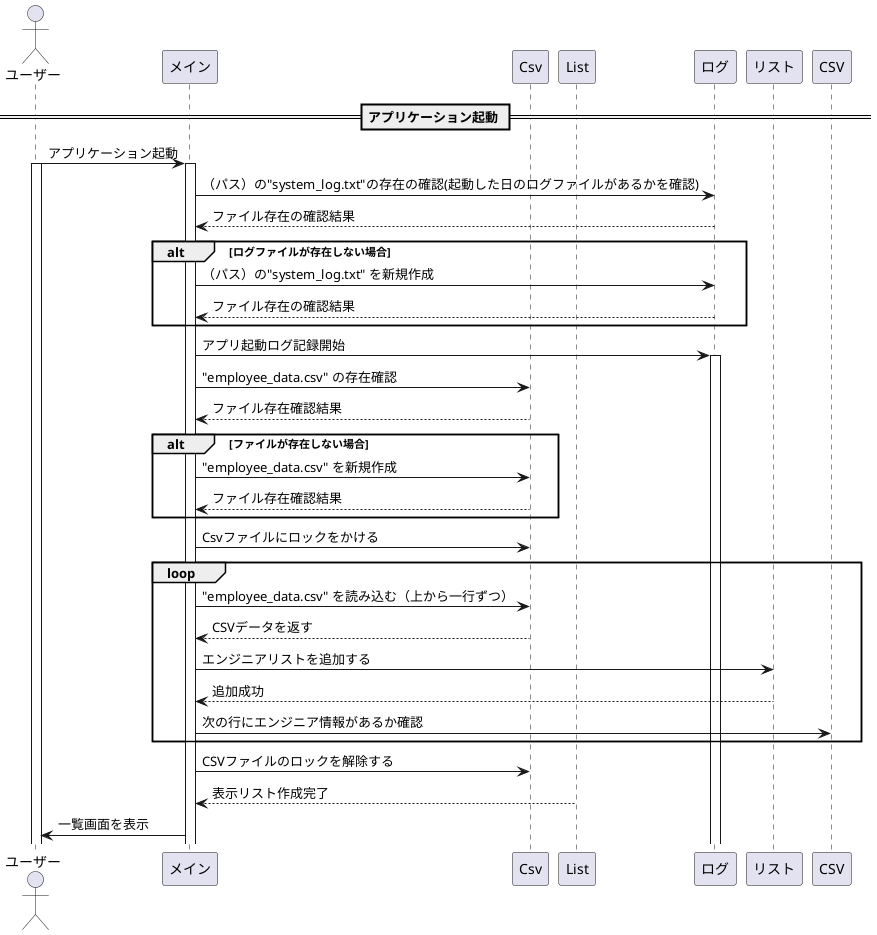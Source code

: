 @startuml
actor ユーザー
participant メイン
participant Csv
participant List
participant ログ

== アプリケーション起動 ==

ユーザー -> メイン : アプリケーション起動
activate ユーザー
activate メイン
メイン -> ログ : （パス）の"system_log.txt"の存在の確認(起動した日のログファイルがあるかを確認)
ログ --> メイン : ファイル存在の確認結果

alt ログファイルが存在しない場合
    メイン -> ログ : （パス）の"system_log.txt" を新規作成
    ログ --> メイン : ファイル存在の確認結果
end

メイン -> ログ : アプリ起動ログ記録開始
activate ログ

メイン -> Csv : "employee_data.csv" の存在確認
Csv --> メイン : ファイル存在確認結果

alt ファイルが存在しない場合
    メイン -> Csv : "employee_data.csv" を新規作成
    Csv --> メイン : ファイル存在確認結果
end

メイン->Csv : Csvファイルにロックをかける

loop
メイン -> Csv : "employee_data.csv" を読み込む（上から一行ずつ）
Csv --> メイン : CSVデータを返す
メイン->リスト : エンジニアリストを追加する
リスト-->メイン : 追加成功
メイン->CSV : 次の行にエンジニア情報があるか確認
end

メイン->Csv :CSVファイルのロックを解除する

List --> メイン : 表示リスト作成完了

メイン -> ユーザー : 一覧画面を表示

@enduml